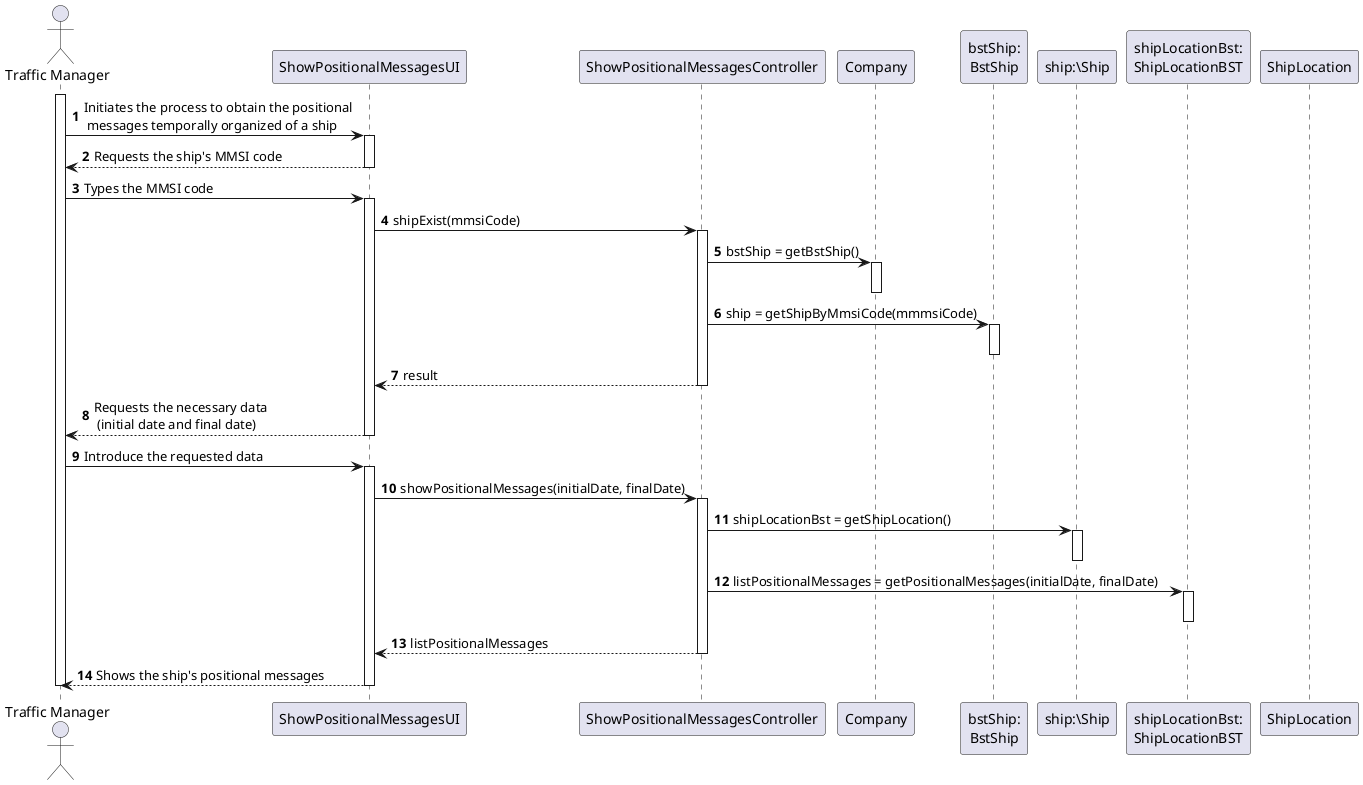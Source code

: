 @startuml
'https://plantuml.com/sequence-diagram

autonumber
actor "Traffic Manager" as TM

participant "ShowPositionalMessagesUI" as UI
participant "ShowPositionalMessagesController" as CTRL
participant "Company" as COMP
participant "bstShip:\nBstShip" as BstShip
participant "ship:\Ship" as S
participant "shipLocationBst:\nShipLocationBST" as ShipLocationBST
participant "ShipLocation" as SL


activate TM
TM -> UI : Initiates the process to obtain the positional\n messages temporally organized of a ship
activate UI
UI --> TM : Requests the ship's MMSI code
deactivate UI
TM -> UI : Types the MMSI code
activate UI
UI-> CTRL: shipExist(mmsiCode)
activate CTRL
CTRL -> COMP : bstShip = getBstShip()
activate COMP
deactivate COMP
CTRL -> BstShip : ship = getShipByMmsiCode(mmmsiCode)
activate BstShip
deactivate BstShip
CTRL --> UI : result
deactivate CTRL
UI --> TM : Requests the necessary data \n (initial date and final date)
deactivate UI
TM -> UI : Introduce the requested data
activate UI
UI -> CTRL: showPositionalMessages(initialDate, finalDate)
activate CTRL
CTRL -> S : shipLocationBst = getShipLocation()
activate S
deactivate S
CTRL -> ShipLocationBST : listPositionalMessages = getPositionalMessages(initialDate, finalDate)
activate ShipLocationBST
deactivate ShipLocationBST
CTRL --> UI: listPositionalMessages
deactivate CTRL
UI --> TM : Shows the ship's positional messages
deactivate UI

deactivate TM



@enduml